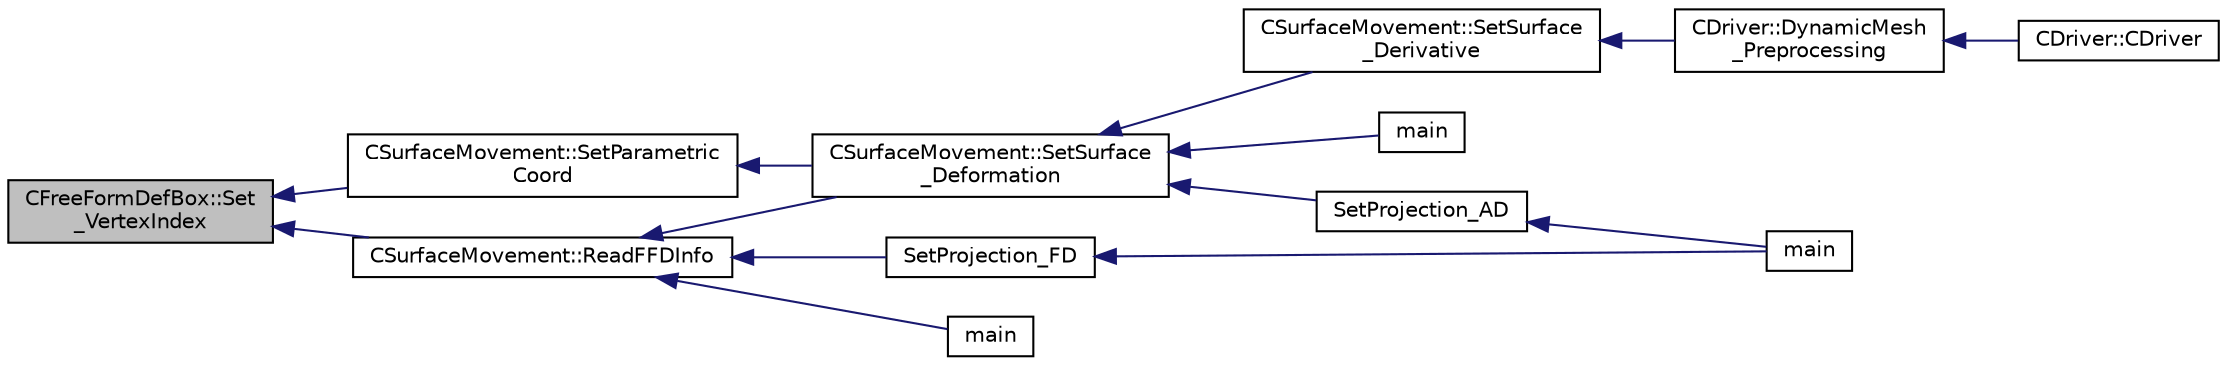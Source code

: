 digraph "CFreeFormDefBox::Set_VertexIndex"
{
  edge [fontname="Helvetica",fontsize="10",labelfontname="Helvetica",labelfontsize="10"];
  node [fontname="Helvetica",fontsize="10",shape=record];
  rankdir="LR";
  Node691 [label="CFreeFormDefBox::Set\l_VertexIndex",height=0.2,width=0.4,color="black", fillcolor="grey75", style="filled", fontcolor="black"];
  Node691 -> Node692 [dir="back",color="midnightblue",fontsize="10",style="solid",fontname="Helvetica"];
  Node692 [label="CSurfaceMovement::SetParametric\lCoord",height=0.2,width=0.4,color="black", fillcolor="white", style="filled",URL="$class_c_surface_movement.html#aba4574819df11175b382e0e765ec2f92",tooltip="Compute the parametric coordinates of a grid point using a point inversion strategy in the free form ..."];
  Node692 -> Node693 [dir="back",color="midnightblue",fontsize="10",style="solid",fontname="Helvetica"];
  Node693 [label="CSurfaceMovement::SetSurface\l_Deformation",height=0.2,width=0.4,color="black", fillcolor="white", style="filled",URL="$class_c_surface_movement.html#a23bec9fbe1bcd7f6117100de93381ac3",tooltip="Set the surface/boundary deformation. "];
  Node693 -> Node694 [dir="back",color="midnightblue",fontsize="10",style="solid",fontname="Helvetica"];
  Node694 [label="CSurfaceMovement::SetSurface\l_Derivative",height=0.2,width=0.4,color="black", fillcolor="white", style="filled",URL="$class_c_surface_movement.html#af6aac73d04565bf6e9b81305b66e97e7",tooltip="Set derivatives of the surface/boundary deformation. "];
  Node694 -> Node695 [dir="back",color="midnightblue",fontsize="10",style="solid",fontname="Helvetica"];
  Node695 [label="CDriver::DynamicMesh\l_Preprocessing",height=0.2,width=0.4,color="black", fillcolor="white", style="filled",URL="$class_c_driver.html#af585d91d9c08dbddcc2b3e67dd5f5af9",tooltip="GridMovement_Preprocessing. "];
  Node695 -> Node696 [dir="back",color="midnightblue",fontsize="10",style="solid",fontname="Helvetica"];
  Node696 [label="CDriver::CDriver",height=0.2,width=0.4,color="black", fillcolor="white", style="filled",URL="$class_c_driver.html#a3fca4a013a6efa9bbb38fe78a86b5f3d",tooltip="Constructor of the class. "];
  Node693 -> Node697 [dir="back",color="midnightblue",fontsize="10",style="solid",fontname="Helvetica"];
  Node697 [label="main",height=0.2,width=0.4,color="black", fillcolor="white", style="filled",URL="$_s_u2___d_e_f_8cpp.html#a0ddf1224851353fc92bfbff6f499fa97"];
  Node693 -> Node698 [dir="back",color="midnightblue",fontsize="10",style="solid",fontname="Helvetica"];
  Node698 [label="SetProjection_AD",height=0.2,width=0.4,color="black", fillcolor="white", style="filled",URL="$_s_u2___d_o_t_8cpp.html#a3fceed882e8eb3d6796c8e8396af7d87",tooltip="Projection of the surface sensitivity using algorithmic differentiation (AD). "];
  Node698 -> Node699 [dir="back",color="midnightblue",fontsize="10",style="solid",fontname="Helvetica"];
  Node699 [label="main",height=0.2,width=0.4,color="black", fillcolor="white", style="filled",URL="$_s_u2___d_o_t_8cpp.html#a0ddf1224851353fc92bfbff6f499fa97"];
  Node691 -> Node700 [dir="back",color="midnightblue",fontsize="10",style="solid",fontname="Helvetica"];
  Node700 [label="CSurfaceMovement::ReadFFDInfo",height=0.2,width=0.4,color="black", fillcolor="white", style="filled",URL="$class_c_surface_movement.html#a787a072698f52fcc1a4ca55e8052f205",tooltip="Read the free form information from the grid input file. "];
  Node700 -> Node693 [dir="back",color="midnightblue",fontsize="10",style="solid",fontname="Helvetica"];
  Node700 -> Node701 [dir="back",color="midnightblue",fontsize="10",style="solid",fontname="Helvetica"];
  Node701 [label="SetProjection_FD",height=0.2,width=0.4,color="black", fillcolor="white", style="filled",URL="$_s_u2___d_o_t_8cpp.html#a5c5163a755085e03f1dfa23aeb7e21f2",tooltip="Projection of the surface sensitivity using finite differences (FD). "];
  Node701 -> Node699 [dir="back",color="midnightblue",fontsize="10",style="solid",fontname="Helvetica"];
  Node700 -> Node702 [dir="back",color="midnightblue",fontsize="10",style="solid",fontname="Helvetica"];
  Node702 [label="main",height=0.2,width=0.4,color="black", fillcolor="white", style="filled",URL="$_s_u2___g_e_o_8cpp.html#a0ddf1224851353fc92bfbff6f499fa97"];
}
